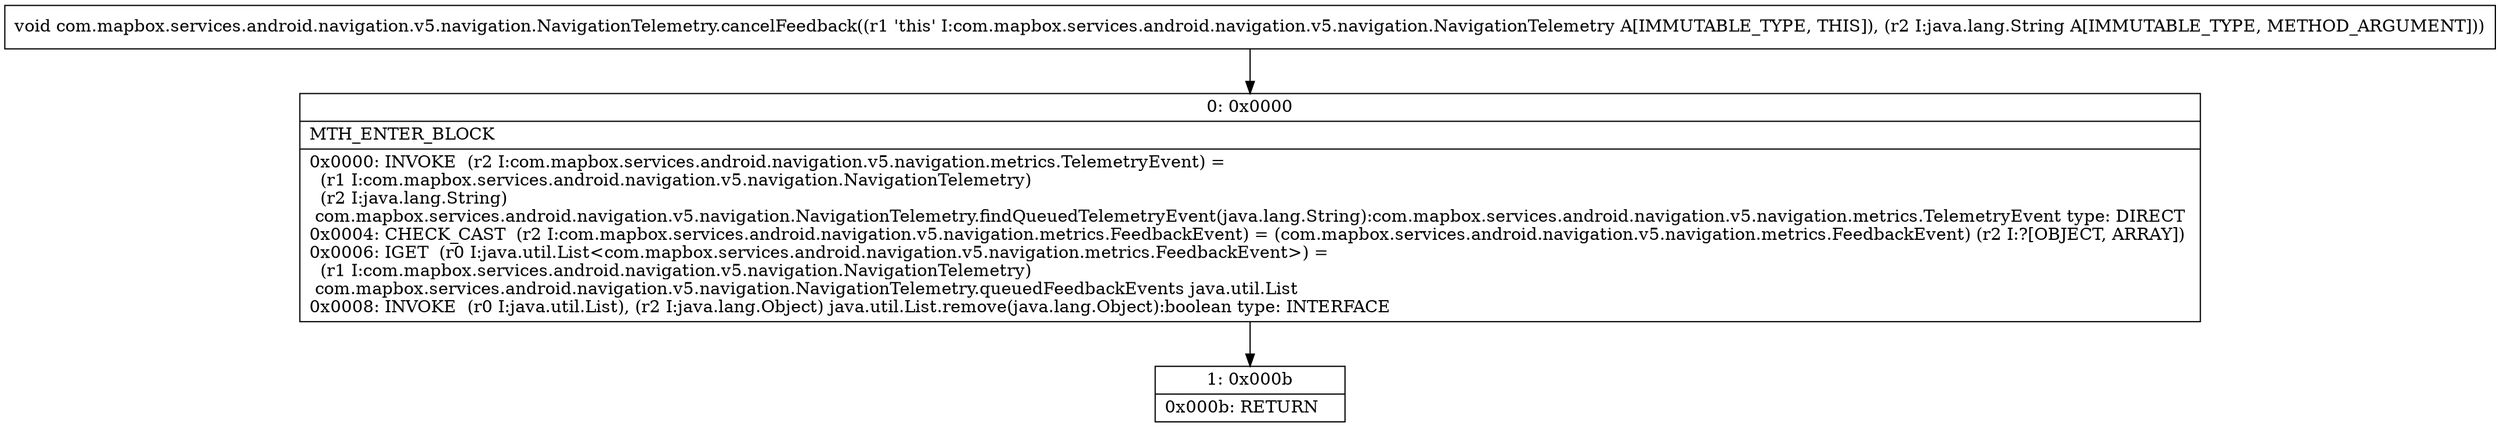 digraph "CFG forcom.mapbox.services.android.navigation.v5.navigation.NavigationTelemetry.cancelFeedback(Ljava\/lang\/String;)V" {
Node_0 [shape=record,label="{0\:\ 0x0000|MTH_ENTER_BLOCK\l|0x0000: INVOKE  (r2 I:com.mapbox.services.android.navigation.v5.navigation.metrics.TelemetryEvent) = \l  (r1 I:com.mapbox.services.android.navigation.v5.navigation.NavigationTelemetry)\l  (r2 I:java.lang.String)\l com.mapbox.services.android.navigation.v5.navigation.NavigationTelemetry.findQueuedTelemetryEvent(java.lang.String):com.mapbox.services.android.navigation.v5.navigation.metrics.TelemetryEvent type: DIRECT \l0x0004: CHECK_CAST  (r2 I:com.mapbox.services.android.navigation.v5.navigation.metrics.FeedbackEvent) = (com.mapbox.services.android.navigation.v5.navigation.metrics.FeedbackEvent) (r2 I:?[OBJECT, ARRAY]) \l0x0006: IGET  (r0 I:java.util.List\<com.mapbox.services.android.navigation.v5.navigation.metrics.FeedbackEvent\>) = \l  (r1 I:com.mapbox.services.android.navigation.v5.navigation.NavigationTelemetry)\l com.mapbox.services.android.navigation.v5.navigation.NavigationTelemetry.queuedFeedbackEvents java.util.List \l0x0008: INVOKE  (r0 I:java.util.List), (r2 I:java.lang.Object) java.util.List.remove(java.lang.Object):boolean type: INTERFACE \l}"];
Node_1 [shape=record,label="{1\:\ 0x000b|0x000b: RETURN   \l}"];
MethodNode[shape=record,label="{void com.mapbox.services.android.navigation.v5.navigation.NavigationTelemetry.cancelFeedback((r1 'this' I:com.mapbox.services.android.navigation.v5.navigation.NavigationTelemetry A[IMMUTABLE_TYPE, THIS]), (r2 I:java.lang.String A[IMMUTABLE_TYPE, METHOD_ARGUMENT])) }"];
MethodNode -> Node_0;
Node_0 -> Node_1;
}

